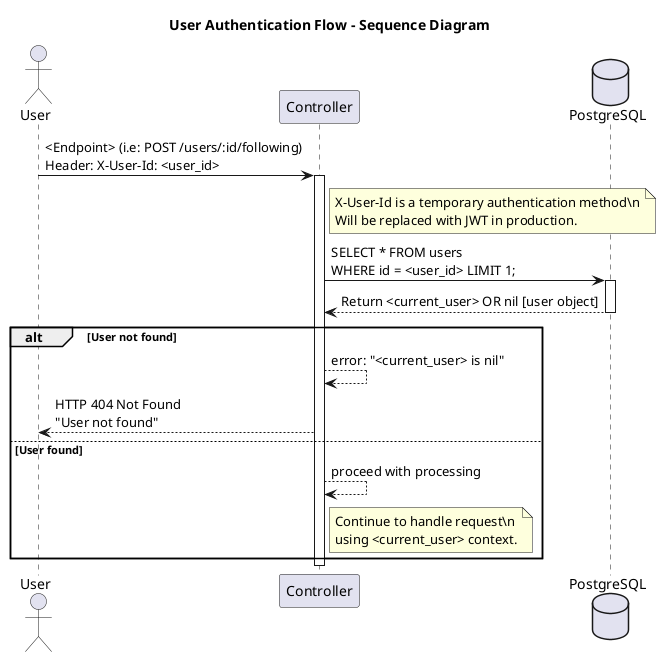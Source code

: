 @startuml AuthenticationFlow
title User Authentication Flow - Sequence Diagram

' Define actors and components
actor User
participant "Controller" as Controller
database "PostgreSQL" as DB

User -> Controller: <Endpoint> (i.e: POST /users/:id/following)\nHeader: X-User-Id: <user_id>
activate Controller

note right of Controller
  X-User-Id is a temporary authentication method\n
  Will be replaced with JWT in production.
end note

Controller -> DB: SELECT * FROM users\nWHERE id = <user_id> LIMIT 1;
activate DB
DB --> Controller: Return <current_user> OR nil [user object]
deactivate DB

alt User not found
    Controller --> Controller: error: "<current_user> is nil"
    Controller --> User: HTTP 404 Not Found\n"User not found"
else User found
    Controller --> Controller: proceed with processing
    note right of Controller
      Continue to handle request\n
      using <current_user> context.
    end note
end

deactivate Controller
@enduml

